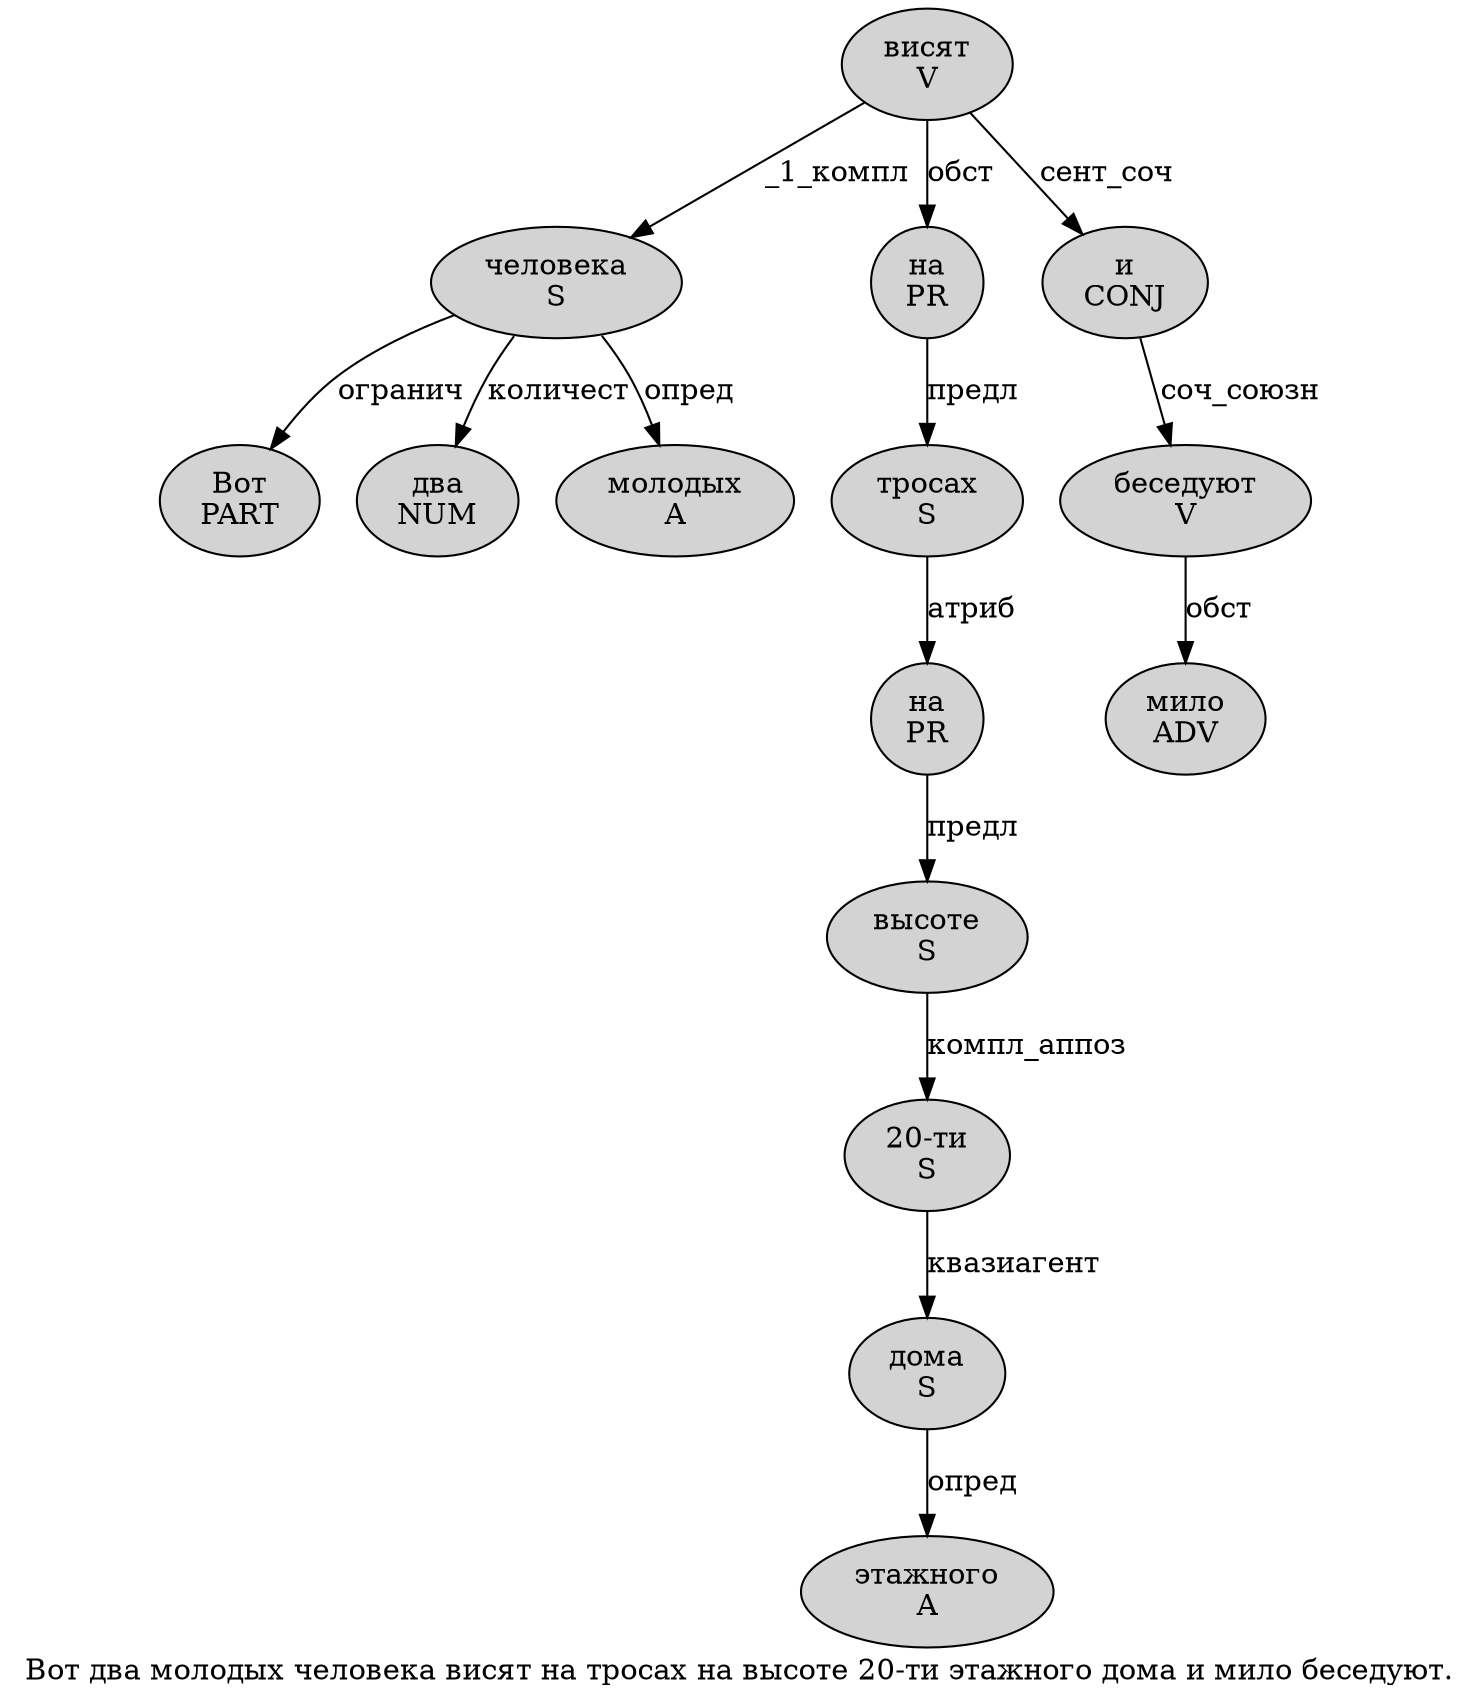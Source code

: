 digraph SENTENCE_3536 {
	graph [label="Вот два молодых человека висят на тросах на высоте 20-ти этажного дома и мило беседуют."]
	node [style=filled]
		0 [label="Вот
PART" color="" fillcolor=lightgray penwidth=1 shape=ellipse]
		1 [label="два
NUM" color="" fillcolor=lightgray penwidth=1 shape=ellipse]
		2 [label="молодых
A" color="" fillcolor=lightgray penwidth=1 shape=ellipse]
		3 [label="человека
S" color="" fillcolor=lightgray penwidth=1 shape=ellipse]
		4 [label="висят
V" color="" fillcolor=lightgray penwidth=1 shape=ellipse]
		5 [label="на
PR" color="" fillcolor=lightgray penwidth=1 shape=ellipse]
		6 [label="тросах
S" color="" fillcolor=lightgray penwidth=1 shape=ellipse]
		7 [label="на
PR" color="" fillcolor=lightgray penwidth=1 shape=ellipse]
		8 [label="высоте
S" color="" fillcolor=lightgray penwidth=1 shape=ellipse]
		9 [label="20-ти
S" color="" fillcolor=lightgray penwidth=1 shape=ellipse]
		10 [label="этажного
A" color="" fillcolor=lightgray penwidth=1 shape=ellipse]
		11 [label="дома
S" color="" fillcolor=lightgray penwidth=1 shape=ellipse]
		12 [label="и
CONJ" color="" fillcolor=lightgray penwidth=1 shape=ellipse]
		13 [label="мило
ADV" color="" fillcolor=lightgray penwidth=1 shape=ellipse]
		14 [label="беседуют
V" color="" fillcolor=lightgray penwidth=1 shape=ellipse]
			4 -> 3 [label="_1_компл"]
			4 -> 5 [label="обст"]
			4 -> 12 [label="сент_соч"]
			14 -> 13 [label="обст"]
			3 -> 0 [label="огранич"]
			3 -> 1 [label="количест"]
			3 -> 2 [label="опред"]
			9 -> 11 [label="квазиагент"]
			8 -> 9 [label="компл_аппоз"]
			5 -> 6 [label="предл"]
			11 -> 10 [label="опред"]
			6 -> 7 [label="атриб"]
			12 -> 14 [label="соч_союзн"]
			7 -> 8 [label="предл"]
}